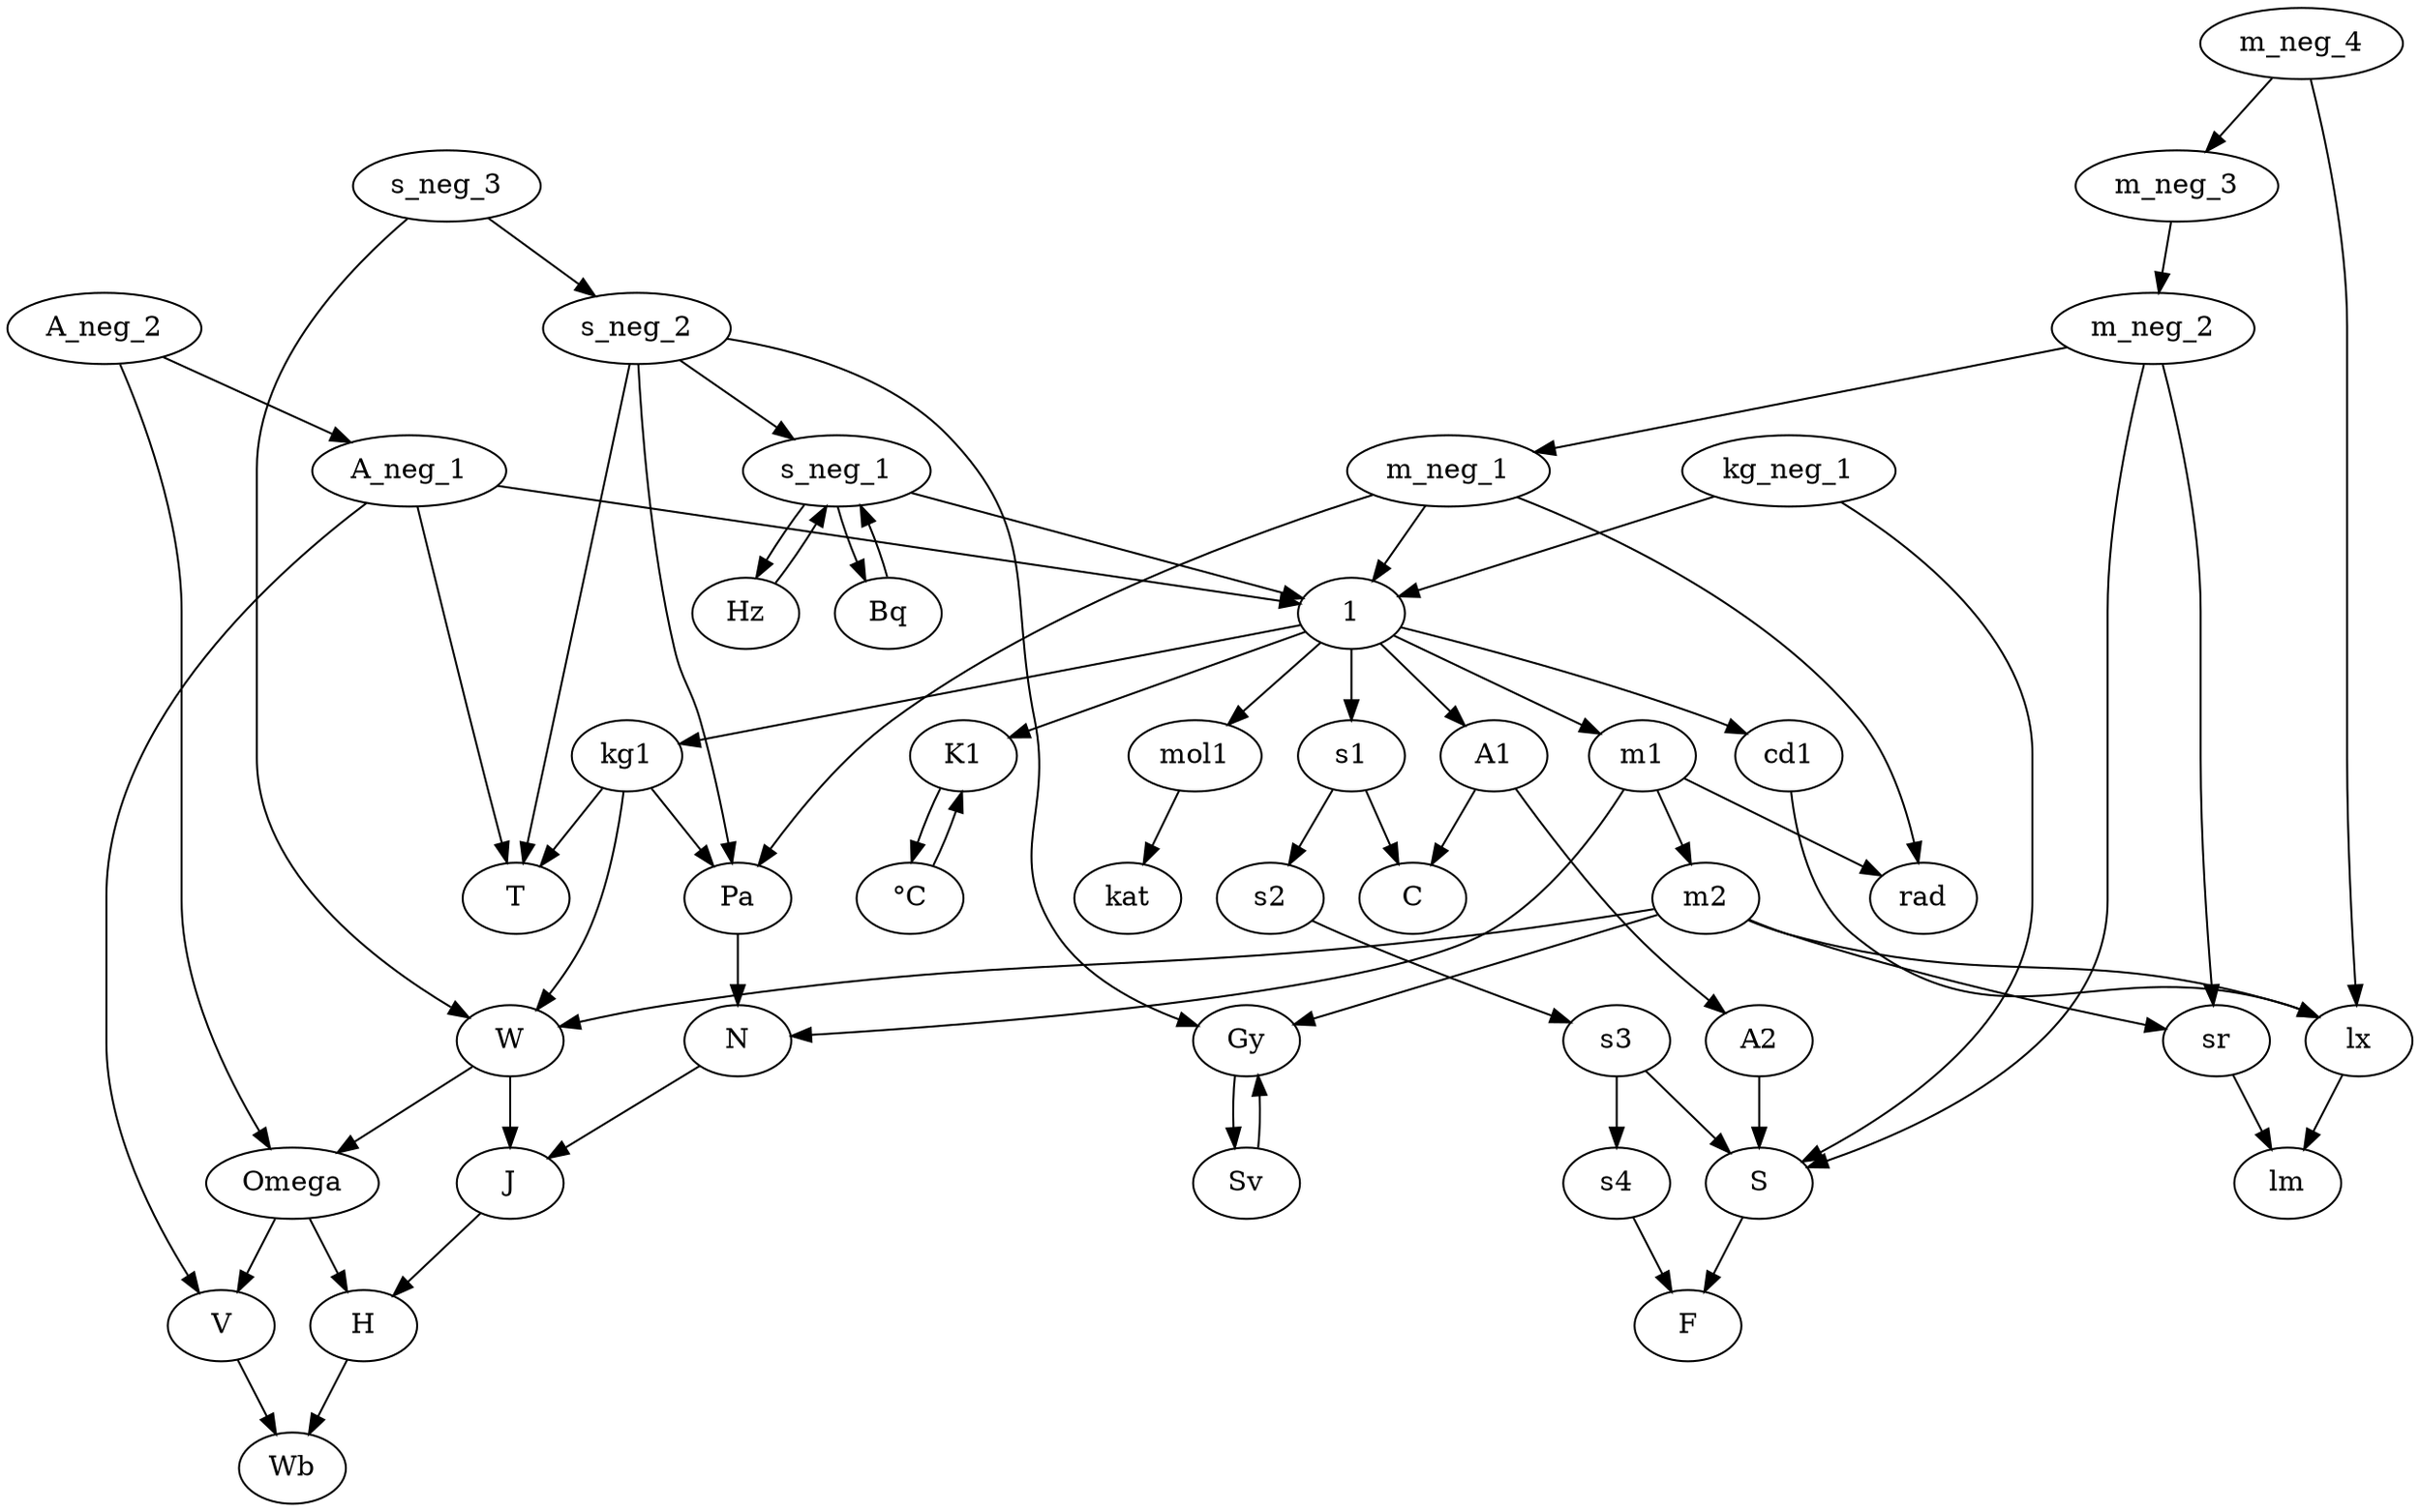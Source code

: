 digraph G {
A2 -> S;
kg1 -> Pa;
kg1 -> W;
kg1 -> T;
s_neg_1 -> 1;
s_neg_1 -> Hz;
s_neg_1 -> Bq;
s2 -> s3;
Sv -> Gy;
m_neg_1 -> 1;
m_neg_1 -> Pa;
Hz -> s_neg_1;
s1 -> C;
s1 -> s2;
s3 -> s4;
s3 -> S;
Omega -> V;
Omega -> H;
A_neg_2 -> A_neg_1;
A_neg_2 -> Omega;
m1 -> rad;
m1 -> m2;
m1 -> N;
S -> F;
W -> J;
W -> Omega;
V -> Wb;
K1 -> °C;
Gy -> Sv;
m_neg_3 -> m_neg_2;
lx -> lm;
s_neg_3 -> s_neg_2;
s_neg_3 -> W;
H -> Wb;
mol1 -> kat;
°C -> K1;
s4 -> F;
Bq -> s_neg_1;
A1 -> C;
A1 -> A2;
s_neg_2 -> s_neg_1;
s_neg_2 -> Pa;
s_neg_2 -> T;
s_neg_2 -> Gy;
cd1 -> lx;
m_neg_2 -> sr;
m_neg_1 -> rad;
A_neg_1 -> 1;
A_neg_1 -> V;
A_neg_1 -> T;
1 -> mol1;
1 -> K1;
1 -> kg1;
1 -> cd1;
1 -> m1;
1 -> A1;
1 -> s1;
m_neg_2 -> m_neg_1;
m_neg_2 -> S;
Pa -> N;
m_neg_4 -> m_neg_3;
m_neg_4 -> lx;
J -> H;
m2 -> sr;
m2 -> W;
m2 -> lx;
m2 -> Gy;
N -> J;
sr -> lm;
kg_neg_1 -> 1;
kg_neg_1 -> S;
}